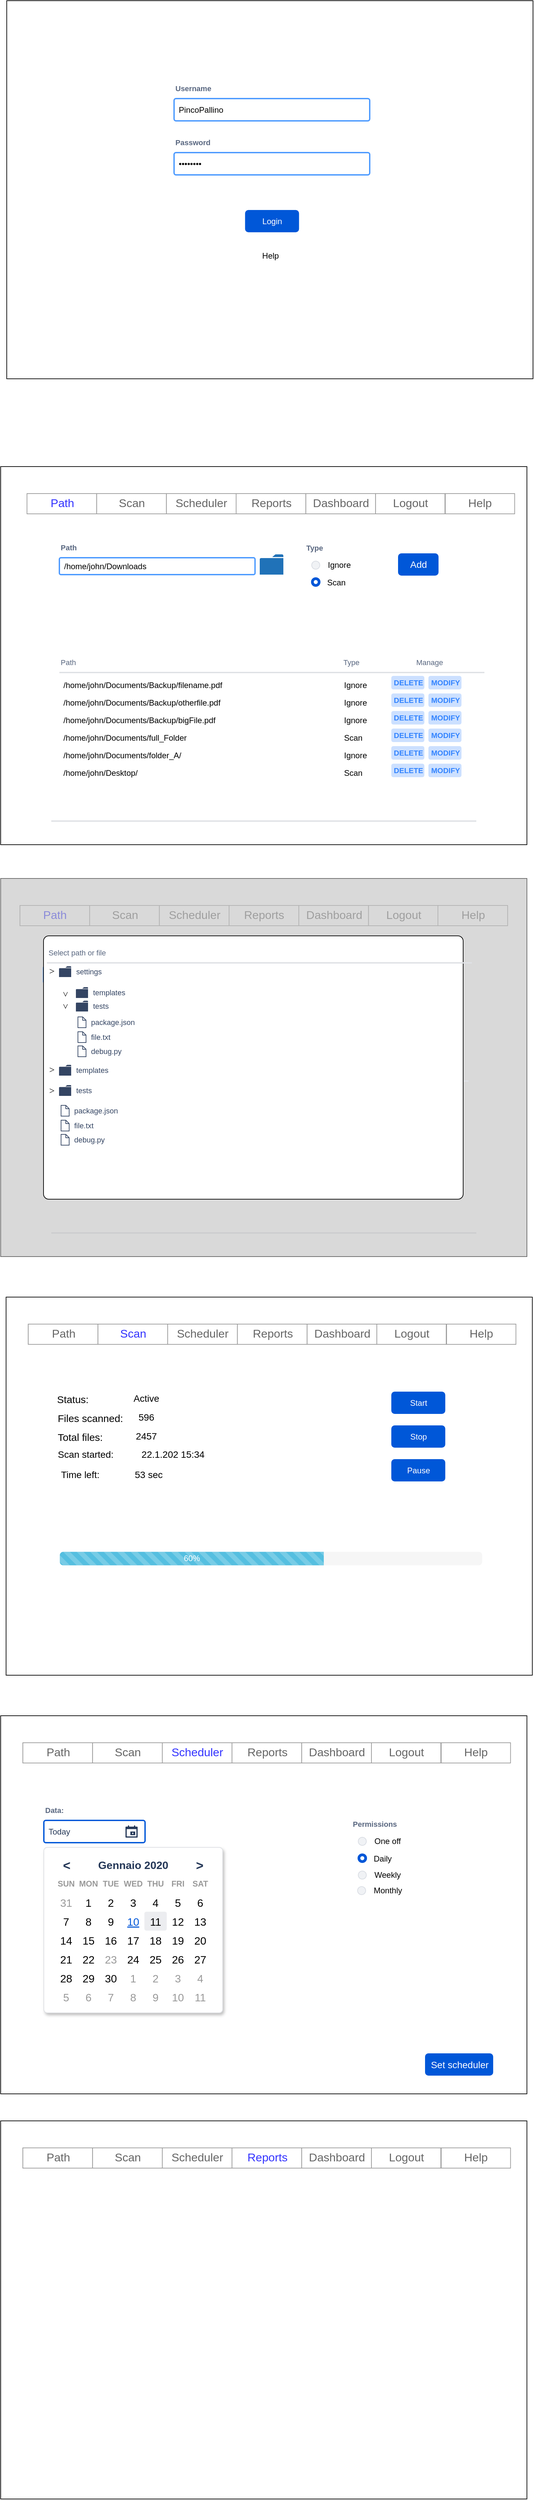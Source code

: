 <mxfile version="12.5.8"><diagram id="kPXC-ckqyOEhqiTwZqV-" name="Page-1"><mxGraphModel dx="842" dy="871" grid="1" gridSize="10" guides="1" tooltips="1" connect="1" arrows="1" fold="1" page="1" pageScale="1" pageWidth="827" pageHeight="1169" math="0" shadow="0"><root><mxCell id="0"/><mxCell id="1" parent="0"/><mxCell id="dx00h3yxB7RZ7nOYwmym-1" value="" style="rounded=0;whiteSpace=wrap;html=1;" vertex="1" parent="1"><mxGeometry x="20" y="20" width="780" height="560" as="geometry"/></mxCell><mxCell id="dx00h3yxB7RZ7nOYwmym-15" value="Username" style="fillColor=none;strokeColor=none;html=1;fontSize=11;fontStyle=0;align=left;fontColor=#596780;fontStyle=1;fontSize=11" vertex="1" parent="1"><mxGeometry x="268" y="140" width="240" height="20" as="geometry"/></mxCell><mxCell id="dx00h3yxB7RZ7nOYwmym-16" value="PincoPallino" style="rounded=1;arcSize=9;align=left;spacingLeft=5;strokeColor=#4C9AFF;html=1;strokeWidth=2;fontSize=12" vertex="1" parent="1"><mxGeometry x="268" y="165" width="290" height="33" as="geometry"/></mxCell><mxCell id="dx00h3yxB7RZ7nOYwmym-19" value="Password" style="fillColor=none;strokeColor=none;html=1;fontSize=11;fontStyle=0;align=left;fontColor=#596780;fontStyle=1;fontSize=11" vertex="1" parent="1"><mxGeometry x="268" y="220" width="240" height="20" as="geometry"/></mxCell><mxCell id="dx00h3yxB7RZ7nOYwmym-20" value="&amp;#8226;&amp;#8226;&amp;#8226;&amp;#8226;&amp;#8226;&amp;#8226;&amp;#8226;&amp;#8226;" style="rounded=1;arcSize=9;align=left;spacingLeft=5;strokeColor=#4C9AFF;html=1;strokeWidth=2;fontSize=12" vertex="1" parent="1"><mxGeometry x="268" y="245" width="290" height="33" as="geometry"/></mxCell><mxCell id="dx00h3yxB7RZ7nOYwmym-22" value="Login" style="rounded=1;fillColor=#0057D8;align=center;strokeColor=none;html=1;fontColor=#ffffff;fontSize=12" vertex="1" parent="1"><mxGeometry x="373.24" y="330" width="80" height="33" as="geometry"/></mxCell><mxCell id="dx00h3yxB7RZ7nOYwmym-24" value="" style="rounded=0;whiteSpace=wrap;html=1;" vertex="1" parent="1"><mxGeometry x="11" y="710" width="780" height="560" as="geometry"/></mxCell><mxCell id="dx00h3yxB7RZ7nOYwmym-32" value="Help" style="text;html=1;strokeColor=none;fillColor=none;align=center;verticalAlign=middle;whiteSpace=wrap;rounded=0;" vertex="1" parent="1"><mxGeometry x="391" y="388" width="40" height="20" as="geometry"/></mxCell><mxCell id="dx00h3yxB7RZ7nOYwmym-33" value="Path" style="html=1;fillColor=none;strokeColor=none;fontSize=11;align=left;fontColor=#596780;whiteSpace=wrap" vertex="1" parent="1"><mxGeometry x="98" y="990" width="150" height="20" as="geometry"/></mxCell><mxCell id="dx00h3yxB7RZ7nOYwmym-34" value="Type" style="html=1;fillColor=none;strokeColor=none;fontSize=11;align=left;fontColor=#596780;whiteSpace=wrap" vertex="1" parent="1"><mxGeometry x="517" y="990" width="40" height="20" as="geometry"/></mxCell><mxCell id="dx00h3yxB7RZ7nOYwmym-36" value="Manage" style="html=1;fillColor=none;strokeColor=none;fontSize=11;align=left;fontColor=#596780;whiteSpace=wrap" vertex="1" parent="1"><mxGeometry x="624.5" y="990" width="90" height="20" as="geometry"/></mxCell><mxCell id="dx00h3yxB7RZ7nOYwmym-39" value="" style="shape=line;strokeWidth=2;html=1;strokeColor=#DFE1E5;resizeWidth=1" vertex="1" parent="1"><mxGeometry x="98" y="1010" width="630" height="10" as="geometry"/></mxCell><mxCell id="dx00h3yxB7RZ7nOYwmym-55" value="DELETE" style="strokeColor=none;fillColor=#CCE0FF;fontSize=11;fontColor=#3384FF;rounded=1;html=1;align=center;fontStyle=1" vertex="1" parent="1"><mxGeometry x="590" y="1020" width="49" height="20" as="geometry"/></mxCell><mxCell id="dx00h3yxB7RZ7nOYwmym-81" value="" style="shape=line;strokeWidth=2;html=1;strokeColor=#DFE1E5;resizeWidth=1" vertex="1" parent="1"><mxGeometry x="86" y="1230" width="630" height="10" as="geometry"/></mxCell><mxCell id="dx00h3yxB7RZ7nOYwmym-86" value="MODIFY" style="strokeColor=none;fillColor=#CCE0FF;fontSize=11;fontColor=#3384FF;rounded=1;html=1;align=center;fontStyle=1" vertex="1" parent="1"><mxGeometry x="645" y="1020" width="49" height="20" as="geometry"/></mxCell><mxCell id="dx00h3yxB7RZ7nOYwmym-87" value="/home/john/Documents/Backup/filename.pdf" style="text;strokeColor=none;fillColor=none;align=left;verticalAlign=top;spacingLeft=4;spacingRight=4;overflow=hidden;rotatable=0;points=[[0,0.5],[1,0.5]];portConstraint=eastwest;" vertex="1" parent="1"><mxGeometry x="98" y="1020" width="340" height="26" as="geometry"/></mxCell><mxCell id="dx00h3yxB7RZ7nOYwmym-88" value="Ignore" style="text;strokeColor=none;fillColor=none;align=left;verticalAlign=top;spacingLeft=4;spacingRight=4;overflow=hidden;rotatable=0;points=[[0,0.5],[1,0.5]];portConstraint=eastwest;" vertex="1" parent="1"><mxGeometry x="514" y="1020" width="46" height="26" as="geometry"/></mxCell><mxCell id="dx00h3yxB7RZ7nOYwmym-89" value="DELETE" style="strokeColor=none;fillColor=#CCE0FF;fontSize=11;fontColor=#3384FF;rounded=1;html=1;align=center;fontStyle=1" vertex="1" parent="1"><mxGeometry x="590" y="1046" width="49" height="20" as="geometry"/></mxCell><mxCell id="dx00h3yxB7RZ7nOYwmym-90" value="MODIFY" style="strokeColor=none;fillColor=#CCE0FF;fontSize=11;fontColor=#3384FF;rounded=1;html=1;align=center;fontStyle=1" vertex="1" parent="1"><mxGeometry x="645" y="1046" width="49" height="20" as="geometry"/></mxCell><mxCell id="dx00h3yxB7RZ7nOYwmym-91" value="/home/john/Documents/Backup/otherfile.pdf" style="text;strokeColor=none;fillColor=none;align=left;verticalAlign=top;spacingLeft=4;spacingRight=4;overflow=hidden;rotatable=0;points=[[0,0.5],[1,0.5]];portConstraint=eastwest;" vertex="1" parent="1"><mxGeometry x="98" y="1046" width="340" height="26" as="geometry"/></mxCell><mxCell id="dx00h3yxB7RZ7nOYwmym-92" value="Ignore" style="text;strokeColor=none;fillColor=none;align=left;verticalAlign=top;spacingLeft=4;spacingRight=4;overflow=hidden;rotatable=0;points=[[0,0.5],[1,0.5]];portConstraint=eastwest;" vertex="1" parent="1"><mxGeometry x="514" y="1046" width="46" height="26" as="geometry"/></mxCell><mxCell id="dx00h3yxB7RZ7nOYwmym-93" value="DELETE" style="strokeColor=none;fillColor=#CCE0FF;fontSize=11;fontColor=#3384FF;rounded=1;html=1;align=center;fontStyle=1" vertex="1" parent="1"><mxGeometry x="590" y="1072" width="49" height="20" as="geometry"/></mxCell><mxCell id="dx00h3yxB7RZ7nOYwmym-94" value="MODIFY" style="strokeColor=none;fillColor=#CCE0FF;fontSize=11;fontColor=#3384FF;rounded=1;html=1;align=center;fontStyle=1" vertex="1" parent="1"><mxGeometry x="645" y="1072" width="49" height="20" as="geometry"/></mxCell><mxCell id="dx00h3yxB7RZ7nOYwmym-95" value="/home/john/Documents/Backup/bigFile.pdf" style="text;strokeColor=none;fillColor=none;align=left;verticalAlign=top;spacingLeft=4;spacingRight=4;overflow=hidden;rotatable=0;points=[[0,0.5],[1,0.5]];portConstraint=eastwest;" vertex="1" parent="1"><mxGeometry x="98" y="1072" width="340" height="26" as="geometry"/></mxCell><mxCell id="dx00h3yxB7RZ7nOYwmym-96" value="Ignore" style="text;strokeColor=none;fillColor=none;align=left;verticalAlign=top;spacingLeft=4;spacingRight=4;overflow=hidden;rotatable=0;points=[[0,0.5],[1,0.5]];portConstraint=eastwest;" vertex="1" parent="1"><mxGeometry x="514" y="1072" width="46" height="26" as="geometry"/></mxCell><mxCell id="dx00h3yxB7RZ7nOYwmym-97" value="DELETE" style="strokeColor=none;fillColor=#CCE0FF;fontSize=11;fontColor=#3384FF;rounded=1;html=1;align=center;fontStyle=1" vertex="1" parent="1"><mxGeometry x="590" y="1098" width="49" height="20" as="geometry"/></mxCell><mxCell id="dx00h3yxB7RZ7nOYwmym-98" value="MODIFY" style="strokeColor=none;fillColor=#CCE0FF;fontSize=11;fontColor=#3384FF;rounded=1;html=1;align=center;fontStyle=1" vertex="1" parent="1"><mxGeometry x="645" y="1098" width="49" height="20" as="geometry"/></mxCell><mxCell id="dx00h3yxB7RZ7nOYwmym-99" value="/home/john/Documents/full_Folder" style="text;strokeColor=none;fillColor=none;align=left;verticalAlign=top;spacingLeft=4;spacingRight=4;overflow=hidden;rotatable=0;points=[[0,0.5],[1,0.5]];portConstraint=eastwest;" vertex="1" parent="1"><mxGeometry x="98" y="1098" width="340" height="26" as="geometry"/></mxCell><mxCell id="dx00h3yxB7RZ7nOYwmym-100" value="Scan" style="text;strokeColor=none;fillColor=none;align=left;verticalAlign=top;spacingLeft=4;spacingRight=4;overflow=hidden;rotatable=0;points=[[0,0.5],[1,0.5]];portConstraint=eastwest;" vertex="1" parent="1"><mxGeometry x="514" y="1098" width="46" height="26" as="geometry"/></mxCell><mxCell id="dx00h3yxB7RZ7nOYwmym-101" value="DELETE" style="strokeColor=none;fillColor=#CCE0FF;fontSize=11;fontColor=#3384FF;rounded=1;html=1;align=center;fontStyle=1" vertex="1" parent="1"><mxGeometry x="590" y="1124" width="49" height="20" as="geometry"/></mxCell><mxCell id="dx00h3yxB7RZ7nOYwmym-102" value="MODIFY" style="strokeColor=none;fillColor=#CCE0FF;fontSize=11;fontColor=#3384FF;rounded=1;html=1;align=center;fontStyle=1" vertex="1" parent="1"><mxGeometry x="645" y="1124" width="49" height="20" as="geometry"/></mxCell><mxCell id="dx00h3yxB7RZ7nOYwmym-103" value="/home/john/Documents/folder_A/" style="text;strokeColor=none;fillColor=none;align=left;verticalAlign=top;spacingLeft=4;spacingRight=4;overflow=hidden;rotatable=0;points=[[0,0.5],[1,0.5]];portConstraint=eastwest;" vertex="1" parent="1"><mxGeometry x="98" y="1124" width="340" height="26" as="geometry"/></mxCell><mxCell id="dx00h3yxB7RZ7nOYwmym-104" value="Ignore" style="text;strokeColor=none;fillColor=none;align=left;verticalAlign=top;spacingLeft=4;spacingRight=4;overflow=hidden;rotatable=0;points=[[0,0.5],[1,0.5]];portConstraint=eastwest;" vertex="1" parent="1"><mxGeometry x="514" y="1124" width="46" height="26" as="geometry"/></mxCell><mxCell id="dx00h3yxB7RZ7nOYwmym-109" value="DELETE" style="strokeColor=none;fillColor=#CCE0FF;fontSize=11;fontColor=#3384FF;rounded=1;html=1;align=center;fontStyle=1" vertex="1" parent="1"><mxGeometry x="590" y="1150" width="49" height="20" as="geometry"/></mxCell><mxCell id="dx00h3yxB7RZ7nOYwmym-110" value="MODIFY" style="strokeColor=none;fillColor=#CCE0FF;fontSize=11;fontColor=#3384FF;rounded=1;html=1;align=center;fontStyle=1" vertex="1" parent="1"><mxGeometry x="645" y="1150" width="49" height="20" as="geometry"/></mxCell><mxCell id="dx00h3yxB7RZ7nOYwmym-111" value="/home/john/Desktop/" style="text;strokeColor=none;fillColor=none;align=left;verticalAlign=top;spacingLeft=4;spacingRight=4;overflow=hidden;rotatable=0;points=[[0,0.5],[1,0.5]];portConstraint=eastwest;" vertex="1" parent="1"><mxGeometry x="98" y="1150" width="340" height="26" as="geometry"/></mxCell><mxCell id="dx00h3yxB7RZ7nOYwmym-112" value="Scan" style="text;strokeColor=none;fillColor=none;align=left;verticalAlign=top;spacingLeft=4;spacingRight=4;overflow=hidden;rotatable=0;points=[[0,0.5],[1,0.5]];portConstraint=eastwest;" vertex="1" parent="1"><mxGeometry x="514" y="1150" width="46" height="26" as="geometry"/></mxCell><mxCell id="dx00h3yxB7RZ7nOYwmym-114" value="Path" style="fillColor=none;strokeColor=none;html=1;fontSize=11;fontStyle=0;align=left;fontColor=#596780;fontStyle=1;fontSize=11" vertex="1" parent="1"><mxGeometry x="98" y="820" width="240" height="20" as="geometry"/></mxCell><mxCell id="dx00h3yxB7RZ7nOYwmym-115" value="/home/john/Downloads" style="rounded=1;arcSize=9;align=left;spacingLeft=5;strokeColor=#4C9AFF;html=1;strokeWidth=2;fontSize=12" vertex="1" parent="1"><mxGeometry x="98" y="845" width="290" height="25" as="geometry"/></mxCell><mxCell id="dx00h3yxB7RZ7nOYwmym-117" value="" style="pointerEvents=1;shadow=0;dashed=0;html=1;strokeColor=none;labelPosition=center;verticalLabelPosition=bottom;verticalAlign=top;outlineConnect=0;align=center;shape=mxgraph.office.concepts.folder;fillColor=#2072B8;" vertex="1" parent="1"><mxGeometry x="395" y="840" width="35" height="30" as="geometry"/></mxCell><mxCell id="dx00h3yxB7RZ7nOYwmym-118" value="Type" style="fillColor=none;strokeColor=none;fontSize=11;fontStyle=1;align=left;fontColor=#596780" vertex="1" parent="1"><mxGeometry x="462" y="820" width="150" height="20" as="geometry"/></mxCell><mxCell id="dx00h3yxB7RZ7nOYwmym-119" value="Ignore" style="shape=ellipse;rounded=1;fillColor=#F0F2F5;strokeColor=#D8DCE3;fontColor=#000000;align=left;verticalAlign=middle;fontStyle=0;fontSize=12;labelPosition=right;verticalLabelPosition=middle;spacingLeft=10;html=1;shadow=0;dashed=0" vertex="1" parent="1"><mxGeometry x="472" y="850" width="12" height="12" as="geometry"/></mxCell><mxCell id="dx00h3yxB7RZ7nOYwmym-120" value="Scan" style="shape=ellipse;fillColor=#ffffff;strokeColor=#0057D8;strokeWidth=4;fontColor=#000000;align=left;verticalAlign=middle;fontStyle=0;fontSize=12;labelPosition=right;verticalLabelPosition=middle;spacingLeft=10" vertex="1" parent="1"><mxGeometry x="473" y="876" width="10" height="10" as="geometry"/></mxCell><mxCell id="dx00h3yxB7RZ7nOYwmym-122" value="Add" style="rounded=1;fillColor=#0057D8;strokeColor=none;fontColor=#ffffff;align=center;verticalAlign=middle;fontStyle=0;fontSize=14;html=1;shadow=0;dashed=0" vertex="1" parent="1"><mxGeometry x="600" y="838.5" width="60" height="33" as="geometry"/></mxCell><mxCell id="dx00h3yxB7RZ7nOYwmym-174" value="" style="rounded=0;whiteSpace=wrap;html=1;" vertex="1" parent="1"><mxGeometry x="11" y="1320" width="780" height="560" as="geometry"/></mxCell><mxCell id="dx00h3yxB7RZ7nOYwmym-187" value="" style="shape=line;strokeWidth=2;html=1;strokeColor=#DFE1E5;resizeWidth=1" vertex="1" parent="1"><mxGeometry x="86" y="1840" width="630" height="10" as="geometry"/></mxCell><mxCell id="dx00h3yxB7RZ7nOYwmym-344" value="" style="rounded=0;whiteSpace=wrap;html=1;" vertex="1" parent="1"><mxGeometry x="19" y="1940" width="780" height="560" as="geometry"/></mxCell><mxCell id="dx00h3yxB7RZ7nOYwmym-389" value="" style="group" vertex="1" connectable="0" parent="1"><mxGeometry x="50" y="750" width="722.83" height="30" as="geometry"/></mxCell><mxCell id="dx00h3yxB7RZ7nOYwmym-25" value="" style="strokeWidth=1;shadow=0;dashed=0;align=center;html=1;shape=mxgraph.mockup.forms.rrect;rSize=0;strokeColor=#999999;" vertex="1" parent="dx00h3yxB7RZ7nOYwmym-389"><mxGeometry width="620" height="30" as="geometry"/></mxCell><mxCell id="dx00h3yxB7RZ7nOYwmym-26" value="Path" style="strokeColor=inherit;fillColor=inherit;gradientColor=inherit;strokeWidth=1;shadow=0;dashed=0;align=center;html=1;shape=mxgraph.mockup.forms.rrect;rSize=0;fontSize=17;fontColor=#3333FF;" vertex="1" parent="dx00h3yxB7RZ7nOYwmym-25"><mxGeometry width="103.333" height="30" as="geometry"/></mxCell><mxCell id="dx00h3yxB7RZ7nOYwmym-27" value="Scan" style="strokeColor=inherit;fillColor=inherit;gradientColor=inherit;strokeWidth=1;shadow=0;dashed=0;align=center;html=1;shape=mxgraph.mockup.forms.rrect;rSize=0;fontSize=17;fontColor=#666666;" vertex="1" parent="dx00h3yxB7RZ7nOYwmym-25"><mxGeometry x="103.333" width="103.333" height="30" as="geometry"/></mxCell><mxCell id="dx00h3yxB7RZ7nOYwmym-28" value="Scheduler" style="strokeColor=inherit;fillColor=inherit;gradientColor=inherit;strokeWidth=1;shadow=0;dashed=0;align=center;html=1;shape=mxgraph.mockup.forms.rrect;rSize=0;fontSize=17;fontColor=#666666;" vertex="1" parent="dx00h3yxB7RZ7nOYwmym-25"><mxGeometry x="206.667" width="103.333" height="30" as="geometry"/></mxCell><mxCell id="dx00h3yxB7RZ7nOYwmym-29" value="Reports" style="strokeColor=inherit;fillColor=inherit;gradientColor=inherit;strokeWidth=1;shadow=0;dashed=0;align=center;html=1;shape=mxgraph.mockup.forms.rrect;rSize=0;fontSize=17;fontColor=#666666;" vertex="1" parent="dx00h3yxB7RZ7nOYwmym-25"><mxGeometry x="310" width="103.333" height="30" as="geometry"/></mxCell><mxCell id="dx00h3yxB7RZ7nOYwmym-30" value="Dashboard" style="strokeColor=inherit;fillColor=inherit;gradientColor=inherit;strokeWidth=1;shadow=0;dashed=0;align=center;html=1;shape=mxgraph.mockup.forms.rrect;rSize=0;fontSize=17;fontColor=#666666;" vertex="1" parent="dx00h3yxB7RZ7nOYwmym-25"><mxGeometry x="413.333" width="103.333" height="30" as="geometry"/></mxCell><mxCell id="dx00h3yxB7RZ7nOYwmym-31" value="Logout" style="strokeColor=inherit;fillColor=inherit;gradientColor=inherit;strokeWidth=1;shadow=0;dashed=0;align=center;html=1;shape=mxgraph.mockup.forms.rrect;rSize=0;fontSize=17;fontColor=#666666;" vertex="1" parent="dx00h3yxB7RZ7nOYwmym-25"><mxGeometry x="516.667" width="103.333" height="30" as="geometry"/></mxCell><mxCell id="dx00h3yxB7RZ7nOYwmym-388" value="Help" style="strokeColor=#999999;fillColor=inherit;gradientColor=inherit;strokeWidth=1;shadow=0;align=center;html=1;shape=mxgraph.mockup.forms.rrect;rSize=0;fontSize=17;fontColor=#666666;" vertex="1" parent="dx00h3yxB7RZ7nOYwmym-389"><mxGeometry x="619.497" width="103.333" height="30" as="geometry"/></mxCell><mxCell id="dx00h3yxB7RZ7nOYwmym-397" value="" style="group" vertex="1" connectable="0" parent="1"><mxGeometry x="39.59" y="1360" width="722.83" height="30" as="geometry"/></mxCell><mxCell id="dx00h3yxB7RZ7nOYwmym-398" value="" style="strokeWidth=1;shadow=0;dashed=0;align=center;html=1;shape=mxgraph.mockup.forms.rrect;rSize=0;strokeColor=#999999;" vertex="1" parent="dx00h3yxB7RZ7nOYwmym-397"><mxGeometry width="620" height="30" as="geometry"/></mxCell><mxCell id="dx00h3yxB7RZ7nOYwmym-399" value="Path" style="strokeColor=inherit;fillColor=inherit;gradientColor=inherit;strokeWidth=1;shadow=0;dashed=0;align=center;html=1;shape=mxgraph.mockup.forms.rrect;rSize=0;fontSize=17;fontColor=#3333FF;" vertex="1" parent="dx00h3yxB7RZ7nOYwmym-398"><mxGeometry width="103.333" height="30" as="geometry"/></mxCell><mxCell id="dx00h3yxB7RZ7nOYwmym-400" value="Scan" style="strokeColor=inherit;fillColor=inherit;gradientColor=inherit;strokeWidth=1;shadow=0;dashed=0;align=center;html=1;shape=mxgraph.mockup.forms.rrect;rSize=0;fontSize=17;fontColor=#666666;" vertex="1" parent="dx00h3yxB7RZ7nOYwmym-398"><mxGeometry x="103.333" width="103.333" height="30" as="geometry"/></mxCell><mxCell id="dx00h3yxB7RZ7nOYwmym-401" value="Scheduler" style="strokeColor=inherit;fillColor=inherit;gradientColor=inherit;strokeWidth=1;shadow=0;dashed=0;align=center;html=1;shape=mxgraph.mockup.forms.rrect;rSize=0;fontSize=17;fontColor=#666666;" vertex="1" parent="dx00h3yxB7RZ7nOYwmym-398"><mxGeometry x="206.667" width="103.333" height="30" as="geometry"/></mxCell><mxCell id="dx00h3yxB7RZ7nOYwmym-402" value="Reports" style="strokeColor=inherit;fillColor=inherit;gradientColor=inherit;strokeWidth=1;shadow=0;dashed=0;align=center;html=1;shape=mxgraph.mockup.forms.rrect;rSize=0;fontSize=17;fontColor=#666666;" vertex="1" parent="dx00h3yxB7RZ7nOYwmym-398"><mxGeometry x="310" width="103.333" height="30" as="geometry"/></mxCell><mxCell id="dx00h3yxB7RZ7nOYwmym-403" value="Dashboard" style="strokeColor=inherit;fillColor=inherit;gradientColor=inherit;strokeWidth=1;shadow=0;dashed=0;align=center;html=1;shape=mxgraph.mockup.forms.rrect;rSize=0;fontSize=17;fontColor=#666666;" vertex="1" parent="dx00h3yxB7RZ7nOYwmym-398"><mxGeometry x="413.333" width="103.333" height="30" as="geometry"/></mxCell><mxCell id="dx00h3yxB7RZ7nOYwmym-404" value="Logout" style="strokeColor=inherit;fillColor=inherit;gradientColor=inherit;strokeWidth=1;shadow=0;dashed=0;align=center;html=1;shape=mxgraph.mockup.forms.rrect;rSize=0;fontSize=17;fontColor=#666666;" vertex="1" parent="dx00h3yxB7RZ7nOYwmym-398"><mxGeometry x="516.667" width="103.333" height="30" as="geometry"/></mxCell><mxCell id="dx00h3yxB7RZ7nOYwmym-405" value="Help" style="strokeColor=#999999;fillColor=#ffffff;gradientColor=inherit;strokeWidth=1;shadow=0;align=center;html=1;shape=mxgraph.mockup.forms.rrect;rSize=0;fontSize=17;fontColor=#666666;" vertex="1" parent="dx00h3yxB7RZ7nOYwmym-397"><mxGeometry x="619.497" width="103.333" height="30" as="geometry"/></mxCell><mxCell id="dx00h3yxB7RZ7nOYwmym-413" value="" style="rounded=0;whiteSpace=wrap;html=1;fontColor=#333333;fillColor=#C2C2C2;strokeColor=#666666;glass=0;fillOpacity=62;" vertex="1" parent="1"><mxGeometry x="11" y="1320" width="780" height="560" as="geometry"/></mxCell><mxCell id="dx00h3yxB7RZ7nOYwmym-415" value="" style="group" vertex="1" connectable="0" parent="1"><mxGeometry x="66.5" y="1405" width="643" height="390" as="geometry"/></mxCell><mxCell id="dx00h3yxB7RZ7nOYwmym-416" value="Path" style="html=1;fillColor=none;strokeColor=none;fontSize=11;align=left;fontColor=#596780;whiteSpace=wrap" vertex="1" parent="dx00h3yxB7RZ7nOYwmym-415"><mxGeometry x="8" y="190" width="150" height="20" as="geometry"/></mxCell><mxCell id="dx00h3yxB7RZ7nOYwmym-417" value="Type" style="html=1;fillColor=none;strokeColor=none;fontSize=11;align=left;fontColor=#596780;whiteSpace=wrap" vertex="1" parent="dx00h3yxB7RZ7nOYwmym-415"><mxGeometry x="427" y="190" width="40" height="20" as="geometry"/></mxCell><mxCell id="dx00h3yxB7RZ7nOYwmym-418" value="Manage" style="html=1;fillColor=none;strokeColor=none;fontSize=11;align=left;fontColor=#596780;whiteSpace=wrap" vertex="1" parent="dx00h3yxB7RZ7nOYwmym-415"><mxGeometry x="534.5" y="190" width="90" height="20" as="geometry"/></mxCell><mxCell id="dx00h3yxB7RZ7nOYwmym-419" value="" style="shape=line;strokeWidth=2;html=1;strokeColor=#DFE1E5;resizeWidth=1" vertex="1" parent="dx00h3yxB7RZ7nOYwmym-415"><mxGeometry x="8" y="210" width="630" height="10" as="geometry"/></mxCell><mxCell id="dx00h3yxB7RZ7nOYwmym-420" value="DELETE" style="strokeColor=none;fillColor=#CCE0FF;fontSize=11;fontColor=#3384FF;rounded=1;html=1;align=center;fontStyle=1" vertex="1" parent="dx00h3yxB7RZ7nOYwmym-415"><mxGeometry x="500" y="220" width="49" height="20" as="geometry"/></mxCell><mxCell id="dx00h3yxB7RZ7nOYwmym-421" value="MODIFY" style="strokeColor=none;fillColor=#CCE0FF;fontSize=11;fontColor=#3384FF;rounded=1;html=1;align=center;fontStyle=1" vertex="1" parent="dx00h3yxB7RZ7nOYwmym-415"><mxGeometry x="555" y="220" width="49" height="20" as="geometry"/></mxCell><mxCell id="dx00h3yxB7RZ7nOYwmym-422" value="/home/john/Documents/Backup/filename.pdf" style="text;strokeColor=none;fillColor=none;align=left;verticalAlign=top;spacingLeft=4;spacingRight=4;overflow=hidden;rotatable=0;points=[[0,0.5],[1,0.5]];portConstraint=eastwest;" vertex="1" parent="dx00h3yxB7RZ7nOYwmym-415"><mxGeometry x="8" y="220" width="340" height="26" as="geometry"/></mxCell><mxCell id="dx00h3yxB7RZ7nOYwmym-423" value="Ignore" style="text;strokeColor=none;fillColor=none;align=left;verticalAlign=top;spacingLeft=4;spacingRight=4;overflow=hidden;rotatable=0;points=[[0,0.5],[1,0.5]];portConstraint=eastwest;" vertex="1" parent="dx00h3yxB7RZ7nOYwmym-415"><mxGeometry x="424" y="220" width="46" height="26" as="geometry"/></mxCell><mxCell id="dx00h3yxB7RZ7nOYwmym-424" value="DELETE" style="strokeColor=none;fillColor=#CCE0FF;fontSize=11;fontColor=#3384FF;rounded=1;html=1;align=center;fontStyle=1" vertex="1" parent="dx00h3yxB7RZ7nOYwmym-415"><mxGeometry x="500" y="246" width="49" height="20" as="geometry"/></mxCell><mxCell id="dx00h3yxB7RZ7nOYwmym-425" value="MODIFY" style="strokeColor=none;fillColor=#CCE0FF;fontSize=11;fontColor=#3384FF;rounded=1;html=1;align=center;fontStyle=1" vertex="1" parent="dx00h3yxB7RZ7nOYwmym-415"><mxGeometry x="555" y="246" width="49" height="20" as="geometry"/></mxCell><mxCell id="dx00h3yxB7RZ7nOYwmym-426" value="/home/john/Documents/Backup/otherfile.pdf" style="text;strokeColor=none;fillColor=none;align=left;verticalAlign=top;spacingLeft=4;spacingRight=4;overflow=hidden;rotatable=0;points=[[0,0.5],[1,0.5]];portConstraint=eastwest;" vertex="1" parent="dx00h3yxB7RZ7nOYwmym-415"><mxGeometry x="8" y="246" width="340" height="26" as="geometry"/></mxCell><mxCell id="dx00h3yxB7RZ7nOYwmym-427" value="Ignore" style="text;strokeColor=none;fillColor=none;align=left;verticalAlign=top;spacingLeft=4;spacingRight=4;overflow=hidden;rotatable=0;points=[[0,0.5],[1,0.5]];portConstraint=eastwest;" vertex="1" parent="dx00h3yxB7RZ7nOYwmym-415"><mxGeometry x="424" y="246" width="46" height="26" as="geometry"/></mxCell><mxCell id="dx00h3yxB7RZ7nOYwmym-428" value="DELETE" style="strokeColor=none;fillColor=#CCE0FF;fontSize=11;fontColor=#3384FF;rounded=1;html=1;align=center;fontStyle=1" vertex="1" parent="dx00h3yxB7RZ7nOYwmym-415"><mxGeometry x="500" y="272" width="49" height="20" as="geometry"/></mxCell><mxCell id="dx00h3yxB7RZ7nOYwmym-429" value="MODIFY" style="strokeColor=none;fillColor=#CCE0FF;fontSize=11;fontColor=#3384FF;rounded=1;html=1;align=center;fontStyle=1" vertex="1" parent="dx00h3yxB7RZ7nOYwmym-415"><mxGeometry x="555" y="272" width="49" height="20" as="geometry"/></mxCell><mxCell id="dx00h3yxB7RZ7nOYwmym-430" value="/home/john/Documents/Backup/bigFile.pdf" style="text;strokeColor=none;fillColor=none;align=left;verticalAlign=top;spacingLeft=4;spacingRight=4;overflow=hidden;rotatable=0;points=[[0,0.5],[1,0.5]];portConstraint=eastwest;" vertex="1" parent="dx00h3yxB7RZ7nOYwmym-415"><mxGeometry x="8" y="272" width="340" height="26" as="geometry"/></mxCell><mxCell id="dx00h3yxB7RZ7nOYwmym-431" value="Ignore" style="text;strokeColor=none;fillColor=none;align=left;verticalAlign=top;spacingLeft=4;spacingRight=4;overflow=hidden;rotatable=0;points=[[0,0.5],[1,0.5]];portConstraint=eastwest;" vertex="1" parent="dx00h3yxB7RZ7nOYwmym-415"><mxGeometry x="424" y="272" width="46" height="26" as="geometry"/></mxCell><mxCell id="dx00h3yxB7RZ7nOYwmym-432" value="DELETE" style="strokeColor=none;fillColor=#CCE0FF;fontSize=11;fontColor=#3384FF;rounded=1;html=1;align=center;fontStyle=1" vertex="1" parent="dx00h3yxB7RZ7nOYwmym-415"><mxGeometry x="500" y="298" width="49" height="20" as="geometry"/></mxCell><mxCell id="dx00h3yxB7RZ7nOYwmym-433" value="MODIFY" style="strokeColor=none;fillColor=#CCE0FF;fontSize=11;fontColor=#3384FF;rounded=1;html=1;align=center;fontStyle=1" vertex="1" parent="dx00h3yxB7RZ7nOYwmym-415"><mxGeometry x="555" y="298" width="49" height="20" as="geometry"/></mxCell><mxCell id="dx00h3yxB7RZ7nOYwmym-434" value="/home/john/Documents/full_Folder" style="text;strokeColor=none;fillColor=none;align=left;verticalAlign=top;spacingLeft=4;spacingRight=4;overflow=hidden;rotatable=0;points=[[0,0.5],[1,0.5]];portConstraint=eastwest;" vertex="1" parent="dx00h3yxB7RZ7nOYwmym-415"><mxGeometry x="8" y="298" width="340" height="26" as="geometry"/></mxCell><mxCell id="dx00h3yxB7RZ7nOYwmym-435" value="Scan" style="text;strokeColor=none;fillColor=none;align=left;verticalAlign=top;spacingLeft=4;spacingRight=4;overflow=hidden;rotatable=0;points=[[0,0.5],[1,0.5]];portConstraint=eastwest;" vertex="1" parent="dx00h3yxB7RZ7nOYwmym-415"><mxGeometry x="424" y="298" width="46" height="26" as="geometry"/></mxCell><mxCell id="dx00h3yxB7RZ7nOYwmym-436" value="DELETE" style="strokeColor=none;fillColor=#CCE0FF;fontSize=11;fontColor=#3384FF;rounded=1;html=1;align=center;fontStyle=1" vertex="1" parent="dx00h3yxB7RZ7nOYwmym-415"><mxGeometry x="500" y="324" width="49" height="20" as="geometry"/></mxCell><mxCell id="dx00h3yxB7RZ7nOYwmym-437" value="MODIFY" style="strokeColor=none;fillColor=#CCE0FF;fontSize=11;fontColor=#3384FF;rounded=1;html=1;align=center;fontStyle=1" vertex="1" parent="dx00h3yxB7RZ7nOYwmym-415"><mxGeometry x="555" y="324" width="49" height="20" as="geometry"/></mxCell><mxCell id="dx00h3yxB7RZ7nOYwmym-438" value="/home/john/Documents/folder_A/" style="text;strokeColor=none;fillColor=none;align=left;verticalAlign=top;spacingLeft=4;spacingRight=4;overflow=hidden;rotatable=0;points=[[0,0.5],[1,0.5]];portConstraint=eastwest;" vertex="1" parent="dx00h3yxB7RZ7nOYwmym-415"><mxGeometry x="8" y="324" width="340" height="26" as="geometry"/></mxCell><mxCell id="dx00h3yxB7RZ7nOYwmym-439" value="Ignore" style="text;strokeColor=none;fillColor=none;align=left;verticalAlign=top;spacingLeft=4;spacingRight=4;overflow=hidden;rotatable=0;points=[[0,0.5],[1,0.5]];portConstraint=eastwest;" vertex="1" parent="dx00h3yxB7RZ7nOYwmym-415"><mxGeometry x="424" y="324" width="46" height="26" as="geometry"/></mxCell><mxCell id="dx00h3yxB7RZ7nOYwmym-440" value="DELETE" style="strokeColor=none;fillColor=#CCE0FF;fontSize=11;fontColor=#3384FF;rounded=1;html=1;align=center;fontStyle=1" vertex="1" parent="dx00h3yxB7RZ7nOYwmym-415"><mxGeometry x="500" y="350" width="49" height="20" as="geometry"/></mxCell><mxCell id="dx00h3yxB7RZ7nOYwmym-441" value="MODIFY" style="strokeColor=none;fillColor=#CCE0FF;fontSize=11;fontColor=#3384FF;rounded=1;html=1;align=center;fontStyle=1" vertex="1" parent="dx00h3yxB7RZ7nOYwmym-415"><mxGeometry x="555" y="350" width="49" height="20" as="geometry"/></mxCell><mxCell id="dx00h3yxB7RZ7nOYwmym-442" value="/home/john/Desktop/" style="text;strokeColor=none;fillColor=none;align=left;verticalAlign=top;spacingLeft=4;spacingRight=4;overflow=hidden;rotatable=0;points=[[0,0.5],[1,0.5]];portConstraint=eastwest;" vertex="1" parent="dx00h3yxB7RZ7nOYwmym-415"><mxGeometry x="8" y="350" width="340" height="26" as="geometry"/></mxCell><mxCell id="dx00h3yxB7RZ7nOYwmym-443" value="Scan" style="text;strokeColor=none;fillColor=none;align=left;verticalAlign=top;spacingLeft=4;spacingRight=4;overflow=hidden;rotatable=0;points=[[0,0.5],[1,0.5]];portConstraint=eastwest;" vertex="1" parent="dx00h3yxB7RZ7nOYwmym-415"><mxGeometry x="424" y="350" width="46" height="26" as="geometry"/></mxCell><mxCell id="dx00h3yxB7RZ7nOYwmym-444" value="Path" style="fillColor=none;strokeColor=none;html=1;fontSize=11;fontStyle=0;align=left;fontColor=#596780;fontStyle=1;fontSize=11" vertex="1" parent="dx00h3yxB7RZ7nOYwmym-415"><mxGeometry x="8" y="20" width="240" height="20" as="geometry"/></mxCell><mxCell id="dx00h3yxB7RZ7nOYwmym-445" value="/home/john/Downloads" style="rounded=1;arcSize=9;align=left;spacingLeft=5;strokeColor=#4C9AFF;html=1;strokeWidth=2;fontSize=12" vertex="1" parent="dx00h3yxB7RZ7nOYwmym-415"><mxGeometry x="8" y="45" width="290" height="25" as="geometry"/></mxCell><mxCell id="dx00h3yxB7RZ7nOYwmym-446" value="" style="pointerEvents=1;shadow=0;dashed=0;html=1;strokeColor=none;labelPosition=center;verticalLabelPosition=bottom;verticalAlign=top;outlineConnect=0;align=center;shape=mxgraph.office.concepts.folder;fillColor=#2072B8;" vertex="1" parent="dx00h3yxB7RZ7nOYwmym-415"><mxGeometry x="305" y="40" width="35" height="30" as="geometry"/></mxCell><mxCell id="dx00h3yxB7RZ7nOYwmym-447" value="Type" style="fillColor=none;strokeColor=none;fontSize=11;fontStyle=1;align=left;fontColor=#596780" vertex="1" parent="dx00h3yxB7RZ7nOYwmym-415"><mxGeometry x="372" y="20" width="150" height="20" as="geometry"/></mxCell><mxCell id="dx00h3yxB7RZ7nOYwmym-448" value="Ignore" style="shape=ellipse;rounded=1;fillColor=#F0F2F5;strokeColor=#D8DCE3;fontColor=#000000;align=left;verticalAlign=middle;fontStyle=0;fontSize=12;labelPosition=right;verticalLabelPosition=middle;spacingLeft=10;html=1;shadow=0;dashed=0" vertex="1" parent="dx00h3yxB7RZ7nOYwmym-415"><mxGeometry x="382" y="50" width="12" height="12" as="geometry"/></mxCell><mxCell id="dx00h3yxB7RZ7nOYwmym-449" value="Scan" style="shape=ellipse;fillColor=#ffffff;strokeColor=#0057D8;strokeWidth=4;fontColor=#000000;align=left;verticalAlign=middle;fontStyle=0;fontSize=12;labelPosition=right;verticalLabelPosition=middle;spacingLeft=10" vertex="1" parent="dx00h3yxB7RZ7nOYwmym-415"><mxGeometry x="383" y="76" width="10" height="10" as="geometry"/></mxCell><mxCell id="dx00h3yxB7RZ7nOYwmym-450" value="Add" style="rounded=1;fillColor=#0057D8;strokeColor=none;fontColor=#ffffff;align=center;verticalAlign=middle;fontStyle=0;fontSize=14;html=1;shadow=0;dashed=0" vertex="1" parent="dx00h3yxB7RZ7nOYwmym-415"><mxGeometry x="510" y="38.5" width="60" height="33" as="geometry"/></mxCell><mxCell id="dx00h3yxB7RZ7nOYwmym-451" value="" style="rounded=1;whiteSpace=wrap;html=1;glass=0;arcSize=2;" vertex="1" parent="dx00h3yxB7RZ7nOYwmym-415"><mxGeometry x="8" width="622" height="390" as="geometry"/></mxCell><mxCell id="dx00h3yxB7RZ7nOYwmym-452" value="Select path or file" style="html=1;fillColor=none;strokeColor=none;fontSize=11;align=left;fontColor=#596780;whiteSpace=wrap;rounded=1;glass=0;" vertex="1" parent="dx00h3yxB7RZ7nOYwmym-415"><mxGeometry x="13" y="15" width="150" height="20" as="geometry"/></mxCell><mxCell id="dx00h3yxB7RZ7nOYwmym-453" value="" style="shape=line;strokeWidth=2;html=1;strokeColor=#DFE1E5;resizeWidth=1;rounded=1;glass=0;fillColor=#C2C2C2;fontColor=#000000;" vertex="1" parent="dx00h3yxB7RZ7nOYwmym-415"><mxGeometry x="13" y="35" width="630" height="10" as="geometry"/></mxCell><mxCell id="dx00h3yxB7RZ7nOYwmym-454" value="settings" style="shape=mxgraph.office.concepts.folder;fillColor=#344563;strokeColor=none;fontColor=#344563;fontSize=11;fontStyle=0;labelPosition=right;align=left;html=1;spacingLeft=5;rounded=1;glass=0;" vertex="1" parent="dx00h3yxB7RZ7nOYwmym-415"><mxGeometry x="31" y="45" width="18" height="16" as="geometry"/></mxCell><mxCell id="dx00h3yxB7RZ7nOYwmym-455" value="templates" style="shape=mxgraph.office.concepts.folder;fillColor=#344563;strokeColor=none;fontColor=#344563;fontSize=11;fontStyle=0;labelPosition=right;align=left;html=1;spacingLeft=5;rounded=1;glass=0;" vertex="1" parent="dx00h3yxB7RZ7nOYwmym-415"><mxGeometry x="56" y="76" width="18" height="16" as="geometry"/></mxCell><mxCell id="dx00h3yxB7RZ7nOYwmym-456" value="tests" style="shape=mxgraph.office.concepts.folder;fillColor=#344563;strokeColor=none;fontColor=#344563;fontSize=11;fontStyle=0;labelPosition=right;align=left;html=1;spacingLeft=5;rounded=1;glass=0;" vertex="1" parent="dx00h3yxB7RZ7nOYwmym-415"><mxGeometry x="31" y="221" width="18" height="16" as="geometry"/></mxCell><mxCell id="dx00h3yxB7RZ7nOYwmym-457" value="templates" style="shape=mxgraph.office.concepts.folder;fillColor=#344563;strokeColor=none;fontColor=#344563;fontSize=11;fontStyle=0;labelPosition=right;align=left;html=1;spacingLeft=5;rounded=1;glass=0;" vertex="1" parent="dx00h3yxB7RZ7nOYwmym-415"><mxGeometry x="31" y="191" width="18" height="16" as="geometry"/></mxCell><mxCell id="dx00h3yxB7RZ7nOYwmym-458" value="tests" style="shape=mxgraph.office.concepts.folder;fillColor=#344563;strokeColor=none;fontColor=#344563;fontSize=11;fontStyle=0;labelPosition=right;align=left;html=1;spacingLeft=5;rounded=1;glass=0;" vertex="1" parent="dx00h3yxB7RZ7nOYwmym-415"><mxGeometry x="56" y="96" width="18" height="16" as="geometry"/></mxCell><mxCell id="dx00h3yxB7RZ7nOYwmym-459" value="" style="group" vertex="1" connectable="0" parent="dx00h3yxB7RZ7nOYwmym-415"><mxGeometry x="34" y="251" width="12" height="59" as="geometry"/></mxCell><mxCell id="dx00h3yxB7RZ7nOYwmym-460" value="file.txt" style="shape=note;fillColor=#ffffff;strokeColor=#344563;fontColor=#344563;fontSize=11;fontStyle=0;labelPosition=right;align=left;html=1;spacingLeft=5;size=5;rounded=1;glass=0;" vertex="1" parent="dx00h3yxB7RZ7nOYwmym-459"><mxGeometry y="22" width="12" height="16" as="geometry"/></mxCell><mxCell id="dx00h3yxB7RZ7nOYwmym-461" value="debug.py" style="shape=note;fillColor=#ffffff;strokeColor=#344563;fontColor=#344563;fontSize=11;fontStyle=0;labelPosition=right;align=left;html=1;spacingLeft=5;size=5;rounded=1;glass=0;" vertex="1" parent="dx00h3yxB7RZ7nOYwmym-459"><mxGeometry y="43" width="12" height="16" as="geometry"/></mxCell><mxCell id="dx00h3yxB7RZ7nOYwmym-462" value="package.json" style="shape=note;fillColor=#ffffff;strokeColor=#344563;fontColor=#344563;fontSize=11;fontStyle=0;labelPosition=right;align=left;html=1;spacingLeft=5;size=5;rounded=1;glass=0;" vertex="1" parent="dx00h3yxB7RZ7nOYwmym-459"><mxGeometry width="12" height="16" as="geometry"/></mxCell><mxCell id="dx00h3yxB7RZ7nOYwmym-463" value="" style="group" vertex="1" connectable="0" parent="dx00h3yxB7RZ7nOYwmym-415"><mxGeometry x="59" y="120" width="12" height="59" as="geometry"/></mxCell><mxCell id="dx00h3yxB7RZ7nOYwmym-464" value="file.txt" style="shape=note;fillColor=#ffffff;strokeColor=#344563;fontColor=#344563;fontSize=11;fontStyle=0;labelPosition=right;align=left;html=1;spacingLeft=5;size=5;rounded=1;glass=0;" vertex="1" parent="dx00h3yxB7RZ7nOYwmym-463"><mxGeometry y="22" width="12" height="16" as="geometry"/></mxCell><mxCell id="dx00h3yxB7RZ7nOYwmym-465" value="debug.py" style="shape=note;fillColor=#ffffff;strokeColor=#344563;fontColor=#344563;fontSize=11;fontStyle=0;labelPosition=right;align=left;html=1;spacingLeft=5;size=5;rounded=1;glass=0;" vertex="1" parent="dx00h3yxB7RZ7nOYwmym-463"><mxGeometry y="43" width="12" height="16" as="geometry"/></mxCell><mxCell id="dx00h3yxB7RZ7nOYwmym-466" value="package.json" style="shape=note;fillColor=#ffffff;strokeColor=#344563;fontColor=#344563;fontSize=11;fontStyle=0;labelPosition=right;align=left;html=1;spacingLeft=5;size=5;rounded=1;glass=0;" vertex="1" parent="dx00h3yxB7RZ7nOYwmym-463"><mxGeometry width="12" height="16" as="geometry"/></mxCell><mxCell id="dx00h3yxB7RZ7nOYwmym-467" value="&amp;gt;" style="text;html=1;align=center;verticalAlign=middle;whiteSpace=wrap;rounded=0;glass=0;rotation=0;fontFamily=Verdana;fontSize=14;" vertex="1" parent="dx00h3yxB7RZ7nOYwmym-415"><mxGeometry y="43" width="40" height="20" as="geometry"/></mxCell><mxCell id="dx00h3yxB7RZ7nOYwmym-468" value="&amp;gt;" style="text;html=1;strokeColor=none;fillColor=none;align=center;verticalAlign=middle;whiteSpace=wrap;rounded=0;glass=0;fontColor=#000000;rotation=90;fontFamily=Verdana;fontSize=14;" vertex="1" parent="dx00h3yxB7RZ7nOYwmym-415"><mxGeometry x="20" y="76" width="40" height="20" as="geometry"/></mxCell><mxCell id="dx00h3yxB7RZ7nOYwmym-469" value="&amp;gt;" style="text;html=1;strokeColor=none;fillColor=none;align=center;verticalAlign=middle;whiteSpace=wrap;rounded=0;glass=0;fontColor=#000000;rotation=90;fontFamily=Verdana;fontSize=14;" vertex="1" parent="dx00h3yxB7RZ7nOYwmym-415"><mxGeometry x="20" y="94" width="40" height="20" as="geometry"/></mxCell><mxCell id="dx00h3yxB7RZ7nOYwmym-470" value="&amp;gt;" style="text;html=1;align=center;verticalAlign=middle;whiteSpace=wrap;rounded=0;glass=0;rotation=0;fontFamily=Verdana;fontSize=14;" vertex="1" parent="dx00h3yxB7RZ7nOYwmym-415"><mxGeometry y="189" width="40" height="20" as="geometry"/></mxCell><mxCell id="dx00h3yxB7RZ7nOYwmym-471" value="&amp;gt;" style="text;html=1;align=center;verticalAlign=middle;whiteSpace=wrap;rounded=0;glass=0;rotation=0;fontFamily=Verdana;fontSize=14;" vertex="1" parent="dx00h3yxB7RZ7nOYwmym-415"><mxGeometry y="220" width="40" height="20" as="geometry"/></mxCell><mxCell id="dx00h3yxB7RZ7nOYwmym-474" value="" style="html=1;shadow=0;dashed=0;shape=mxgraph.bootstrap.rrect;rSize=5;strokeColor=none;fillColor=#f6f6f6;whiteSpace=wrap;rounded=1;glass=0;fontFamily=Verdana;fontSize=14;fontColor=#3333FF;" vertex="1" parent="1"><mxGeometry x="98.67" y="2317.24" width="626" height="20" as="geometry"/></mxCell><mxCell id="dx00h3yxB7RZ7nOYwmym-475" value="60%" style="html=1;shadow=0;dashed=0;shape=mxgraph.bootstrap.leftButtonStriped;fillColor=#55BFE0;fontColor=#FFFFFF;whiteSpace=wrap;" vertex="1" parent="dx00h3yxB7RZ7nOYwmym-474"><mxGeometry width="391.25" height="20" as="geometry"/></mxCell><mxCell id="dx00h3yxB7RZ7nOYwmym-477" value="Start" style="rounded=1;fillColor=#0057D8;align=center;strokeColor=none;html=1;fontColor=#ffffff;fontSize=12" vertex="1" parent="1"><mxGeometry x="590" y="2080" width="80" height="33" as="geometry"/></mxCell><mxCell id="dx00h3yxB7RZ7nOYwmym-478" value="Stop" style="rounded=1;fillColor=#0057D8;align=center;strokeColor=none;html=1;fontColor=#ffffff;fontSize=12" vertex="1" parent="1"><mxGeometry x="590" y="2130" width="80" height="33" as="geometry"/></mxCell><mxCell id="dx00h3yxB7RZ7nOYwmym-479" value="Pause" style="rounded=1;fillColor=#0057D8;align=center;strokeColor=none;html=1;fontColor=#ffffff;fontSize=12" vertex="1" parent="1"><mxGeometry x="590" y="2180" width="80" height="33" as="geometry"/></mxCell><mxCell id="dx00h3yxB7RZ7nOYwmym-480" value="&lt;font style=&quot;font-size: 15px&quot;&gt;Status:&lt;/font&gt;" style="text;html=1;strokeColor=none;fillColor=none;align=center;verticalAlign=middle;whiteSpace=wrap;rounded=0;glass=0;fontFamily=Helvetica;fontSize=14;fontColor=#000000;" vertex="1" parent="1"><mxGeometry x="98.0" y="2081" width="40" height="20" as="geometry"/></mxCell><mxCell id="dx00h3yxB7RZ7nOYwmym-484" value="&lt;span style=&quot;font-size: 15px&quot;&gt;Files scanned:&lt;/span&gt;" style="text;html=1;strokeColor=none;fillColor=none;align=center;verticalAlign=middle;whiteSpace=wrap;rounded=0;glass=0;fontFamily=Helvetica;fontSize=14;fontColor=#000000;" vertex="1" parent="1"><mxGeometry x="93" y="2109" width="102" height="20" as="geometry"/></mxCell><mxCell id="dx00h3yxB7RZ7nOYwmym-485" value="&lt;span style=&quot;font-size: 15px&quot;&gt;Total files:&lt;/span&gt;" style="text;html=1;strokeColor=none;fillColor=none;align=center;verticalAlign=middle;whiteSpace=wrap;rounded=0;glass=0;fontFamily=Helvetica;fontSize=14;fontColor=#000000;" vertex="1" parent="1"><mxGeometry x="92" y="2136.5" width="74" height="20" as="geometry"/></mxCell><mxCell id="dx00h3yxB7RZ7nOYwmym-486" value="2457" style="text;html=1;strokeColor=none;fillColor=none;align=center;verticalAlign=middle;whiteSpace=wrap;rounded=0;glass=0;fontFamily=Helvetica;fontSize=14;fontColor=#000000;" vertex="1" parent="1"><mxGeometry x="207.0" y="2136" width="40" height="20" as="geometry"/></mxCell><mxCell id="dx00h3yxB7RZ7nOYwmym-487" value="596" style="text;html=1;strokeColor=none;fillColor=none;align=center;verticalAlign=middle;whiteSpace=wrap;rounded=0;glass=0;fontFamily=Helvetica;fontSize=14;fontColor=#000000;" vertex="1" parent="1"><mxGeometry x="207.0" y="2108" width="40" height="20" as="geometry"/></mxCell><mxCell id="dx00h3yxB7RZ7nOYwmym-488" value="" style="group" vertex="1" connectable="0" parent="1"><mxGeometry x="207.0" y="2074" width="78" height="32" as="geometry"/></mxCell><mxCell id="dx00h3yxB7RZ7nOYwmym-482" value="Active" style="text;html=1;strokeColor=none;fillColor=none;align=center;verticalAlign=middle;whiteSpace=wrap;rounded=0;glass=0;fontFamily=Helvetica;fontSize=14;fontColor=#000000;" vertex="1" parent="dx00h3yxB7RZ7nOYwmym-488"><mxGeometry y="6" width="40" height="20" as="geometry"/></mxCell><mxCell id="dx00h3yxB7RZ7nOYwmym-483" value="" style="shape=image;html=1;verticalAlign=top;verticalLabelPosition=bottom;labelBackgroundColor=#ffffff;imageAspect=0;aspect=fixed;image=https://cdn4.iconfinder.com/data/icons/momenticons-gloss-basic/momenticons-gloss-basic/32/bullet-green.png;rounded=1;glass=0;strokeColor=#000000;strokeWidth=10;fillColor=#ffffff;fontFamily=Helvetica;fontSize=14;fontColor=#000000;" vertex="1" parent="dx00h3yxB7RZ7nOYwmym-488"><mxGeometry x="46" width="32" height="32" as="geometry"/></mxCell><mxCell id="dx00h3yxB7RZ7nOYwmym-491" value="Scan started:" style="text;html=1;strokeColor=none;fillColor=none;align=center;verticalAlign=middle;whiteSpace=wrap;rounded=0;glass=0;fontFamily=Helvetica;fontSize=14;fontColor=#000000;" vertex="1" parent="1"><mxGeometry x="92" y="2163" width="90" height="20" as="geometry"/></mxCell><mxCell id="dx00h3yxB7RZ7nOYwmym-492" value="22.1.202 15:34" style="text;html=1;strokeColor=none;fillColor=none;align=center;verticalAlign=middle;whiteSpace=wrap;rounded=0;glass=0;fontFamily=Helvetica;fontSize=14;fontColor=#000000;" vertex="1" parent="1"><mxGeometry x="207.0" y="2163" width="119" height="20" as="geometry"/></mxCell><mxCell id="dx00h3yxB7RZ7nOYwmym-493" value="Time left:" style="text;html=1;strokeColor=none;fillColor=none;align=center;verticalAlign=middle;whiteSpace=wrap;rounded=0;glass=0;fontFamily=Helvetica;fontSize=14;fontColor=#000000;" vertex="1" parent="1"><mxGeometry x="98" y="2193" width="61.58" height="20" as="geometry"/></mxCell><mxCell id="dx00h3yxB7RZ7nOYwmym-494" value="53 sec" style="text;html=1;strokeColor=none;fillColor=none;align=center;verticalAlign=middle;whiteSpace=wrap;rounded=0;glass=0;fontFamily=Helvetica;fontSize=14;fontColor=#000000;" vertex="1" parent="1"><mxGeometry x="207" y="2193" width="47" height="20" as="geometry"/></mxCell><mxCell id="dx00h3yxB7RZ7nOYwmym-495" value="" style="group" vertex="1" connectable="0" parent="1"><mxGeometry x="51.88" y="1980" width="722.83" height="30" as="geometry"/></mxCell><mxCell id="dx00h3yxB7RZ7nOYwmym-496" value="" style="strokeWidth=1;shadow=0;dashed=0;align=center;html=1;shape=mxgraph.mockup.forms.rrect;rSize=0;strokeColor=#999999;" vertex="1" parent="dx00h3yxB7RZ7nOYwmym-495"><mxGeometry width="620" height="30" as="geometry"/></mxCell><mxCell id="dx00h3yxB7RZ7nOYwmym-497" value="&lt;font color=&quot;#666666&quot;&gt;Path&lt;/font&gt;" style="strokeColor=inherit;fillColor=inherit;gradientColor=inherit;strokeWidth=1;shadow=0;dashed=0;align=center;html=1;shape=mxgraph.mockup.forms.rrect;rSize=0;fontSize=17;fontColor=#3333FF;" vertex="1" parent="dx00h3yxB7RZ7nOYwmym-496"><mxGeometry width="103.333" height="30" as="geometry"/></mxCell><mxCell id="dx00h3yxB7RZ7nOYwmym-498" value="&lt;font color=&quot;#3333ff&quot;&gt;Scan&lt;/font&gt;" style="strokeColor=inherit;fillColor=inherit;gradientColor=inherit;strokeWidth=1;shadow=0;dashed=0;align=center;html=1;shape=mxgraph.mockup.forms.rrect;rSize=0;fontSize=17;fontColor=#666666;" vertex="1" parent="dx00h3yxB7RZ7nOYwmym-496"><mxGeometry x="103.333" width="103.333" height="30" as="geometry"/></mxCell><mxCell id="dx00h3yxB7RZ7nOYwmym-499" value="Scheduler" style="strokeColor=inherit;fillColor=inherit;gradientColor=inherit;strokeWidth=1;shadow=0;dashed=0;align=center;html=1;shape=mxgraph.mockup.forms.rrect;rSize=0;fontSize=17;fontColor=#666666;" vertex="1" parent="dx00h3yxB7RZ7nOYwmym-496"><mxGeometry x="206.667" width="103.333" height="30" as="geometry"/></mxCell><mxCell id="dx00h3yxB7RZ7nOYwmym-500" value="Reports" style="strokeColor=inherit;fillColor=inherit;gradientColor=inherit;strokeWidth=1;shadow=0;dashed=0;align=center;html=1;shape=mxgraph.mockup.forms.rrect;rSize=0;fontSize=17;fontColor=#666666;" vertex="1" parent="dx00h3yxB7RZ7nOYwmym-496"><mxGeometry x="310" width="103.333" height="30" as="geometry"/></mxCell><mxCell id="dx00h3yxB7RZ7nOYwmym-501" value="Dashboard" style="strokeColor=inherit;fillColor=inherit;gradientColor=inherit;strokeWidth=1;shadow=0;dashed=0;align=center;html=1;shape=mxgraph.mockup.forms.rrect;rSize=0;fontSize=17;fontColor=#666666;" vertex="1" parent="dx00h3yxB7RZ7nOYwmym-496"><mxGeometry x="413.333" width="103.333" height="30" as="geometry"/></mxCell><mxCell id="dx00h3yxB7RZ7nOYwmym-502" value="Logout" style="strokeColor=inherit;fillColor=inherit;gradientColor=inherit;strokeWidth=1;shadow=0;dashed=0;align=center;html=1;shape=mxgraph.mockup.forms.rrect;rSize=0;fontSize=17;fontColor=#666666;" vertex="1" parent="dx00h3yxB7RZ7nOYwmym-496"><mxGeometry x="516.667" width="103.333" height="30" as="geometry"/></mxCell><mxCell id="dx00h3yxB7RZ7nOYwmym-503" value="Help" style="strokeColor=#999999;fillColor=inherit;gradientColor=inherit;strokeWidth=1;shadow=0;align=center;html=1;shape=mxgraph.mockup.forms.rrect;rSize=0;fontSize=17;fontColor=#666666;" vertex="1" parent="dx00h3yxB7RZ7nOYwmym-495"><mxGeometry x="619.497" width="103.333" height="30" as="geometry"/></mxCell><mxCell id="dx00h3yxB7RZ7nOYwmym-504" value="" style="rounded=0;whiteSpace=wrap;html=1;" vertex="1" parent="1"><mxGeometry x="11.01" y="2560" width="780" height="560" as="geometry"/></mxCell><mxCell id="dx00h3yxB7RZ7nOYwmym-522" value="" style="group" vertex="1" connectable="0" parent="1"><mxGeometry x="43.89" y="2600" width="722.83" height="30" as="geometry"/></mxCell><mxCell id="dx00h3yxB7RZ7nOYwmym-523" value="" style="strokeWidth=1;shadow=0;dashed=0;align=center;html=1;shape=mxgraph.mockup.forms.rrect;rSize=0;strokeColor=#999999;" vertex="1" parent="dx00h3yxB7RZ7nOYwmym-522"><mxGeometry width="620" height="30" as="geometry"/></mxCell><mxCell id="dx00h3yxB7RZ7nOYwmym-524" value="&lt;font color=&quot;#666666&quot;&gt;Path&lt;/font&gt;" style="strokeColor=inherit;fillColor=inherit;gradientColor=inherit;strokeWidth=1;shadow=0;dashed=0;align=center;html=1;shape=mxgraph.mockup.forms.rrect;rSize=0;fontSize=17;fontColor=#000000;" vertex="1" parent="dx00h3yxB7RZ7nOYwmym-523"><mxGeometry width="103.333" height="30" as="geometry"/></mxCell><mxCell id="dx00h3yxB7RZ7nOYwmym-525" value="Scan" style="strokeColor=inherit;fillColor=inherit;gradientColor=inherit;strokeWidth=1;shadow=0;dashed=0;align=center;html=1;shape=mxgraph.mockup.forms.rrect;rSize=0;fontSize=17;fontColor=#666666;" vertex="1" parent="dx00h3yxB7RZ7nOYwmym-523"><mxGeometry x="103.333" width="103.333" height="30" as="geometry"/></mxCell><mxCell id="dx00h3yxB7RZ7nOYwmym-526" value="&lt;font color=&quot;#3333ff&quot;&gt;Scheduler&lt;/font&gt;" style="strokeColor=inherit;fillColor=inherit;gradientColor=inherit;strokeWidth=1;shadow=0;dashed=0;align=center;html=1;shape=mxgraph.mockup.forms.rrect;rSize=0;fontSize=17;fontColor=#666666;" vertex="1" parent="dx00h3yxB7RZ7nOYwmym-523"><mxGeometry x="206.667" width="103.333" height="30" as="geometry"/></mxCell><mxCell id="dx00h3yxB7RZ7nOYwmym-527" value="Reports" style="strokeColor=inherit;fillColor=inherit;gradientColor=inherit;strokeWidth=1;shadow=0;dashed=0;align=center;html=1;shape=mxgraph.mockup.forms.rrect;rSize=0;fontSize=17;fontColor=#666666;" vertex="1" parent="dx00h3yxB7RZ7nOYwmym-523"><mxGeometry x="310" width="103.333" height="30" as="geometry"/></mxCell><mxCell id="dx00h3yxB7RZ7nOYwmym-528" value="Dashboard" style="strokeColor=inherit;fillColor=inherit;gradientColor=inherit;strokeWidth=1;shadow=0;dashed=0;align=center;html=1;shape=mxgraph.mockup.forms.rrect;rSize=0;fontSize=17;fontColor=#666666;" vertex="1" parent="dx00h3yxB7RZ7nOYwmym-523"><mxGeometry x="413.333" width="103.333" height="30" as="geometry"/></mxCell><mxCell id="dx00h3yxB7RZ7nOYwmym-529" value="Logout" style="strokeColor=inherit;fillColor=inherit;gradientColor=inherit;strokeWidth=1;shadow=0;dashed=0;align=center;html=1;shape=mxgraph.mockup.forms.rrect;rSize=0;fontSize=17;fontColor=#666666;" vertex="1" parent="dx00h3yxB7RZ7nOYwmym-523"><mxGeometry x="516.667" width="103.333" height="30" as="geometry"/></mxCell><mxCell id="dx00h3yxB7RZ7nOYwmym-530" value="Help" style="strokeColor=#999999;fillColor=inherit;gradientColor=inherit;strokeWidth=1;shadow=0;align=center;html=1;shape=mxgraph.mockup.forms.rrect;rSize=0;fontSize=17;fontColor=#666666;" vertex="1" parent="dx00h3yxB7RZ7nOYwmym-522"><mxGeometry x="619.497" width="103.333" height="30" as="geometry"/></mxCell><mxCell id="dx00h3yxB7RZ7nOYwmym-558" value="" style="rounded=0;whiteSpace=wrap;html=1;" vertex="1" parent="1"><mxGeometry x="11.01" y="3160" width="780" height="560" as="geometry"/></mxCell><mxCell id="dx00h3yxB7RZ7nOYwmym-559" value="" style="group" vertex="1" connectable="0" parent="1"><mxGeometry x="43.89" y="3200" width="722.83" height="30" as="geometry"/></mxCell><mxCell id="dx00h3yxB7RZ7nOYwmym-560" value="" style="strokeWidth=1;shadow=0;dashed=0;align=center;html=1;shape=mxgraph.mockup.forms.rrect;rSize=0;strokeColor=#999999;" vertex="1" parent="dx00h3yxB7RZ7nOYwmym-559"><mxGeometry width="620" height="30" as="geometry"/></mxCell><mxCell id="dx00h3yxB7RZ7nOYwmym-561" value="&lt;font color=&quot;#666666&quot;&gt;Path&lt;/font&gt;" style="strokeColor=inherit;fillColor=inherit;gradientColor=inherit;strokeWidth=1;shadow=0;dashed=0;align=center;html=1;shape=mxgraph.mockup.forms.rrect;rSize=0;fontSize=17;fontColor=#000000;" vertex="1" parent="dx00h3yxB7RZ7nOYwmym-560"><mxGeometry width="103.333" height="30" as="geometry"/></mxCell><mxCell id="dx00h3yxB7RZ7nOYwmym-562" value="Scan" style="strokeColor=inherit;fillColor=inherit;gradientColor=inherit;strokeWidth=1;shadow=0;dashed=0;align=center;html=1;shape=mxgraph.mockup.forms.rrect;rSize=0;fontSize=17;fontColor=#666666;" vertex="1" parent="dx00h3yxB7RZ7nOYwmym-560"><mxGeometry x="103.333" width="103.333" height="30" as="geometry"/></mxCell><mxCell id="dx00h3yxB7RZ7nOYwmym-563" value="Scheduler" style="strokeColor=inherit;fillColor=inherit;gradientColor=inherit;strokeWidth=1;shadow=0;dashed=0;align=center;html=1;shape=mxgraph.mockup.forms.rrect;rSize=0;fontSize=17;fontColor=#666666;" vertex="1" parent="dx00h3yxB7RZ7nOYwmym-560"><mxGeometry x="206.667" width="103.333" height="30" as="geometry"/></mxCell><mxCell id="dx00h3yxB7RZ7nOYwmym-564" value="&lt;font color=&quot;#3333ff&quot;&gt;Reports&lt;/font&gt;" style="strokeColor=inherit;fillColor=inherit;gradientColor=inherit;strokeWidth=1;shadow=0;dashed=0;align=center;html=1;shape=mxgraph.mockup.forms.rrect;rSize=0;fontSize=17;fontColor=#666666;" vertex="1" parent="dx00h3yxB7RZ7nOYwmym-560"><mxGeometry x="310" width="103.333" height="30" as="geometry"/></mxCell><mxCell id="dx00h3yxB7RZ7nOYwmym-565" value="Dashboard" style="strokeColor=inherit;fillColor=inherit;gradientColor=inherit;strokeWidth=1;shadow=0;dashed=0;align=center;html=1;shape=mxgraph.mockup.forms.rrect;rSize=0;fontSize=17;fontColor=#666666;" vertex="1" parent="dx00h3yxB7RZ7nOYwmym-560"><mxGeometry x="413.333" width="103.333" height="30" as="geometry"/></mxCell><mxCell id="dx00h3yxB7RZ7nOYwmym-566" value="Logout" style="strokeColor=inherit;fillColor=inherit;gradientColor=inherit;strokeWidth=1;shadow=0;dashed=0;align=center;html=1;shape=mxgraph.mockup.forms.rrect;rSize=0;fontSize=17;fontColor=#666666;" vertex="1" parent="dx00h3yxB7RZ7nOYwmym-560"><mxGeometry x="516.667" width="103.333" height="30" as="geometry"/></mxCell><mxCell id="dx00h3yxB7RZ7nOYwmym-567" value="Help" style="strokeColor=#999999;fillColor=inherit;gradientColor=inherit;strokeWidth=1;shadow=0;align=center;html=1;shape=mxgraph.mockup.forms.rrect;rSize=0;fontSize=17;fontColor=#666666;" vertex="1" parent="dx00h3yxB7RZ7nOYwmym-559"><mxGeometry x="619.497" width="103.333" height="30" as="geometry"/></mxCell><mxCell id="dx00h3yxB7RZ7nOYwmym-568" value="Data:" style="fillColor=none;strokeColor=none;html=1;fontSize=11;fontStyle=0;align=left;fontColor=#596780;fontStyle=1;fontSize=11;rounded=1;glass=0;" vertex="1" parent="1"><mxGeometry x="75" y="2690" width="240" height="20" as="geometry"/></mxCell><mxCell id="dx00h3yxB7RZ7nOYwmym-569" value="Today" style="rounded=1;arcSize=9;fillColor=#ffffff;align=left;spacingLeft=5;strokeColor=#0057D8;html=1;strokeWidth=2;fontColor=#253858;fontSize=12;glass=0;" vertex="1" parent="1"><mxGeometry x="75" y="2715" width="150" height="33" as="geometry"/></mxCell><mxCell id="dx00h3yxB7RZ7nOYwmym-570" value="" style="shape=mxgraph.gmdl.calendar;fillColor=#253858;strokeColor=none" vertex="1" parent="dx00h3yxB7RZ7nOYwmym-569"><mxGeometry x="1" y="0.5" width="18" height="18" relative="1" as="geometry"><mxPoint x="-29" y="-9" as="offset"/></mxGeometry></mxCell><mxCell id="dx00h3yxB7RZ7nOYwmym-571" value="" style="shape=mxgraph.mockup.forms.rrect;rSize=5;strokeColor=#DFE1E5;fillColor=#ffffff;shadow=1;rounded=1;glass=0;fontFamily=Helvetica;fontSize=14;fontColor=#000000;" vertex="1" parent="1"><mxGeometry x="75" y="2755" width="265" height="245" as="geometry"/></mxCell><mxCell id="dx00h3yxB7RZ7nOYwmym-572" value="Gennaio 2020" style="strokeColor=none;fillColor=none;fontColor=#253858;fontSize=16;fontStyle=1" vertex="1" parent="dx00h3yxB7RZ7nOYwmym-571"><mxGeometry x="49.688" y="11.2" width="165.625" height="28" as="geometry"/></mxCell><mxCell id="dx00h3yxB7RZ7nOYwmym-573" value="&lt;" style="strokeColor=none;fillColor=none;fontColor=#253858;fontSize=19;fontStyle=1;" vertex="1" parent="dx00h3yxB7RZ7nOYwmym-571"><mxGeometry x="13.25" y="11.2" width="41.406" height="28" as="geometry"/></mxCell><mxCell id="dx00h3yxB7RZ7nOYwmym-574" value="&gt;" style="strokeColor=none;fillColor=none;fontColor=#253858;fontSize=19;fontStyle=1;" vertex="1" parent="dx00h3yxB7RZ7nOYwmym-571"><mxGeometry x="210.344" y="11.2" width="41.406" height="28" as="geometry"/></mxCell><mxCell id="dx00h3yxB7RZ7nOYwmym-575" value="SUN" style="strokeColor=none;fillColor=none;fontColor=#999999;fontSize=12;fontStyle=1" vertex="1" parent="dx00h3yxB7RZ7nOYwmym-571"><mxGeometry x="16.562" y="39.2" width="33.125" height="28" as="geometry"/></mxCell><mxCell id="dx00h3yxB7RZ7nOYwmym-576" value="MON" style="strokeColor=none;fillColor=none;fontColor=#999999;fontSize=12;fontStyle=1" vertex="1" parent="dx00h3yxB7RZ7nOYwmym-571"><mxGeometry x="49.688" y="39.2" width="33.125" height="28" as="geometry"/></mxCell><mxCell id="dx00h3yxB7RZ7nOYwmym-577" value="TUE" style="strokeColor=none;fillColor=none;fontColor=#999999;fontSize=12;fontStyle=1" vertex="1" parent="dx00h3yxB7RZ7nOYwmym-571"><mxGeometry x="82.812" y="39.2" width="33.125" height="28" as="geometry"/></mxCell><mxCell id="dx00h3yxB7RZ7nOYwmym-578" value="WED" style="strokeColor=none;fillColor=none;fontColor=#999999;fontSize=12;fontStyle=1" vertex="1" parent="dx00h3yxB7RZ7nOYwmym-571"><mxGeometry x="115.938" y="39.2" width="33.125" height="28" as="geometry"/></mxCell><mxCell id="dx00h3yxB7RZ7nOYwmym-579" value="THU" style="strokeColor=none;fillColor=none;fontColor=#999999;fontSize=12;fontStyle=1" vertex="1" parent="dx00h3yxB7RZ7nOYwmym-571"><mxGeometry x="149.062" y="39.2" width="33.125" height="28" as="geometry"/></mxCell><mxCell id="dx00h3yxB7RZ7nOYwmym-580" value="FRI" style="strokeColor=none;fillColor=none;fontColor=#999999;fontSize=12;fontStyle=1" vertex="1" parent="dx00h3yxB7RZ7nOYwmym-571"><mxGeometry x="182.188" y="39.2" width="33.125" height="28" as="geometry"/></mxCell><mxCell id="dx00h3yxB7RZ7nOYwmym-581" value="SAT" style="strokeColor=none;fillColor=none;fontColor=#999999;fontSize=12;fontStyle=1" vertex="1" parent="dx00h3yxB7RZ7nOYwmym-571"><mxGeometry x="215.313" y="39.2" width="33.125" height="28" as="geometry"/></mxCell><mxCell id="dx00h3yxB7RZ7nOYwmym-582" value="31" style="strokeColor=none;fillColor=none;fontColor=#999999;fontSize=16" vertex="1" parent="dx00h3yxB7RZ7nOYwmym-571"><mxGeometry x="16.562" y="67.2" width="33.125" height="28" as="geometry"/></mxCell><mxCell id="dx00h3yxB7RZ7nOYwmym-583" value="1" style="strokeColor=none;fillColor=none;fontColor=#000000;fontSize=16" vertex="1" parent="dx00h3yxB7RZ7nOYwmym-571"><mxGeometry x="49.688" y="67.2" width="33.125" height="28" as="geometry"/></mxCell><mxCell id="dx00h3yxB7RZ7nOYwmym-584" value="2" style="strokeColor=none;fillColor=none;fontColor=#000000;fontSize=16" vertex="1" parent="dx00h3yxB7RZ7nOYwmym-571"><mxGeometry x="82.812" y="67.2" width="33.125" height="28" as="geometry"/></mxCell><mxCell id="dx00h3yxB7RZ7nOYwmym-585" value="3" style="strokeColor=none;fillColor=none;fontColor=#000000;fontSize=16" vertex="1" parent="dx00h3yxB7RZ7nOYwmym-571"><mxGeometry x="115.938" y="67.2" width="33.125" height="28" as="geometry"/></mxCell><mxCell id="dx00h3yxB7RZ7nOYwmym-586" value="4" style="strokeColor=none;fillColor=none;fontColor=#000000;fontSize=16" vertex="1" parent="dx00h3yxB7RZ7nOYwmym-571"><mxGeometry x="149.062" y="67.2" width="33.125" height="28" as="geometry"/></mxCell><mxCell id="dx00h3yxB7RZ7nOYwmym-587" value="5" style="strokeColor=none;fillColor=none;fontColor=#000000;fontSize=16" vertex="1" parent="dx00h3yxB7RZ7nOYwmym-571"><mxGeometry x="182.188" y="67.2" width="33.125" height="28" as="geometry"/></mxCell><mxCell id="dx00h3yxB7RZ7nOYwmym-588" value="6" style="strokeColor=none;fillColor=none;fontColor=#000000;fontSize=16" vertex="1" parent="dx00h3yxB7RZ7nOYwmym-571"><mxGeometry x="215.313" y="67.2" width="33.125" height="28" as="geometry"/></mxCell><mxCell id="dx00h3yxB7RZ7nOYwmym-589" value="7" style="strokeColor=none;fillColor=none;fontColor=#000000;fontSize=16" vertex="1" parent="dx00h3yxB7RZ7nOYwmym-571"><mxGeometry x="16.562" y="95.2" width="33.125" height="28" as="geometry"/></mxCell><mxCell id="dx00h3yxB7RZ7nOYwmym-590" value="8" style="strokeColor=none;fillColor=none;fontColor=#000000;fontSize=16" vertex="1" parent="dx00h3yxB7RZ7nOYwmym-571"><mxGeometry x="49.688" y="95.2" width="33.125" height="28" as="geometry"/></mxCell><mxCell id="dx00h3yxB7RZ7nOYwmym-591" value="9" style="strokeColor=none;fillColor=none;fontColor=#000000;fontSize=16" vertex="1" parent="dx00h3yxB7RZ7nOYwmym-571"><mxGeometry x="82.812" y="95.2" width="33.125" height="28" as="geometry"/></mxCell><mxCell id="dx00h3yxB7RZ7nOYwmym-592" value="10" style="strokeColor=none;fillColor=none;fontColor=#0057D8;fontSize=16;fontStyle=4" vertex="1" parent="dx00h3yxB7RZ7nOYwmym-571"><mxGeometry x="115.938" y="95.2" width="33.125" height="28" as="geometry"/></mxCell><mxCell id="dx00h3yxB7RZ7nOYwmym-593" value="11" style="strokeColor=none;fillColor=#ECEDF0;fontColor=#000000;fontSize=16;rounded=1;arcSize=10" vertex="1" parent="dx00h3yxB7RZ7nOYwmym-571"><mxGeometry x="149.062" y="95.2" width="33.125" height="28" as="geometry"/></mxCell><mxCell id="dx00h3yxB7RZ7nOYwmym-594" value="12" style="strokeColor=none;fillColor=none;fontColor=#000000;fontSize=16" vertex="1" parent="dx00h3yxB7RZ7nOYwmym-571"><mxGeometry x="182.188" y="95.2" width="33.125" height="28" as="geometry"/></mxCell><mxCell id="dx00h3yxB7RZ7nOYwmym-595" value="13" style="strokeColor=none;fillColor=none;fontColor=#000000;fontSize=16" vertex="1" parent="dx00h3yxB7RZ7nOYwmym-571"><mxGeometry x="215.313" y="95.2" width="33.125" height="28" as="geometry"/></mxCell><mxCell id="dx00h3yxB7RZ7nOYwmym-596" value="14" style="strokeColor=none;fillColor=none;fontColor=#000000;fontSize=16" vertex="1" parent="dx00h3yxB7RZ7nOYwmym-571"><mxGeometry x="16.562" y="123.2" width="33.125" height="28" as="geometry"/></mxCell><mxCell id="dx00h3yxB7RZ7nOYwmym-597" value="15" style="strokeColor=none;fillColor=none;fontColor=#000000;fontSize=16" vertex="1" parent="dx00h3yxB7RZ7nOYwmym-571"><mxGeometry x="49.688" y="123.2" width="33.125" height="28" as="geometry"/></mxCell><mxCell id="dx00h3yxB7RZ7nOYwmym-598" value="16" style="strokeColor=none;fillColor=none;fontColor=#000000;fontSize=16" vertex="1" parent="dx00h3yxB7RZ7nOYwmym-571"><mxGeometry x="82.812" y="123.2" width="33.125" height="28" as="geometry"/></mxCell><mxCell id="dx00h3yxB7RZ7nOYwmym-599" value="17" style="strokeColor=none;fillColor=none;fontColor=#000000;fontSize=16" vertex="1" parent="dx00h3yxB7RZ7nOYwmym-571"><mxGeometry x="115.938" y="123.2" width="33.125" height="28" as="geometry"/></mxCell><mxCell id="dx00h3yxB7RZ7nOYwmym-600" value="18" style="strokeColor=none;fillColor=none;fontColor=#000000;fontSize=16" vertex="1" parent="dx00h3yxB7RZ7nOYwmym-571"><mxGeometry x="149.062" y="123.2" width="33.125" height="28" as="geometry"/></mxCell><mxCell id="dx00h3yxB7RZ7nOYwmym-601" value="19" style="strokeColor=none;fillColor=none;fontColor=#000000;fontSize=16" vertex="1" parent="dx00h3yxB7RZ7nOYwmym-571"><mxGeometry x="182.188" y="123.2" width="33.125" height="28" as="geometry"/></mxCell><mxCell id="dx00h3yxB7RZ7nOYwmym-602" value="20" style="strokeColor=none;fillColor=none;fontColor=#000000;fontSize=16" vertex="1" parent="dx00h3yxB7RZ7nOYwmym-571"><mxGeometry x="215.313" y="123.2" width="33.125" height="28" as="geometry"/></mxCell><mxCell id="dx00h3yxB7RZ7nOYwmym-603" value="21" style="strokeColor=none;fillColor=none;fontColor=#000000;fontSize=16" vertex="1" parent="dx00h3yxB7RZ7nOYwmym-571"><mxGeometry x="16.562" y="151.2" width="33.125" height="28" as="geometry"/></mxCell><mxCell id="dx00h3yxB7RZ7nOYwmym-604" value="22" style="strokeColor=none;fillColor=none;fontColor=#000000;fontSize=16" vertex="1" parent="dx00h3yxB7RZ7nOYwmym-571"><mxGeometry x="49.688" y="151.2" width="33.125" height="28" as="geometry"/></mxCell><mxCell id="dx00h3yxB7RZ7nOYwmym-605" value="23" style="strokeColor=none;fillColor=none;fontColor=#999999;fontSize=16" vertex="1" parent="dx00h3yxB7RZ7nOYwmym-571"><mxGeometry x="82.812" y="151.2" width="33.125" height="28" as="geometry"/></mxCell><mxCell id="dx00h3yxB7RZ7nOYwmym-606" value="24" style="strokeColor=none;fillColor=none;fontColor=#000000;fontSize=16" vertex="1" parent="dx00h3yxB7RZ7nOYwmym-571"><mxGeometry x="115.938" y="151.2" width="33.125" height="28" as="geometry"/></mxCell><mxCell id="dx00h3yxB7RZ7nOYwmym-607" value="25" style="strokeColor=none;fillColor=none;fontColor=#000000;fontSize=16" vertex="1" parent="dx00h3yxB7RZ7nOYwmym-571"><mxGeometry x="149.062" y="151.2" width="33.125" height="28" as="geometry"/></mxCell><mxCell id="dx00h3yxB7RZ7nOYwmym-608" value="26" style="strokeColor=none;fillColor=none;fontColor=#000000;fontSize=16" vertex="1" parent="dx00h3yxB7RZ7nOYwmym-571"><mxGeometry x="182.188" y="151.2" width="33.125" height="28" as="geometry"/></mxCell><mxCell id="dx00h3yxB7RZ7nOYwmym-609" value="27" style="strokeColor=none;fillColor=none;fontColor=#000000;fontSize=16" vertex="1" parent="dx00h3yxB7RZ7nOYwmym-571"><mxGeometry x="215.313" y="151.2" width="33.125" height="28" as="geometry"/></mxCell><mxCell id="dx00h3yxB7RZ7nOYwmym-610" value="28" style="strokeColor=none;fillColor=none;fontColor=#000000;fontSize=16" vertex="1" parent="dx00h3yxB7RZ7nOYwmym-571"><mxGeometry x="16.562" y="179.2" width="33.125" height="28" as="geometry"/></mxCell><mxCell id="dx00h3yxB7RZ7nOYwmym-611" value="29" style="strokeColor=none;fillColor=none;fontColor=#000000;fontSize=16" vertex="1" parent="dx00h3yxB7RZ7nOYwmym-571"><mxGeometry x="49.688" y="179.2" width="33.125" height="28" as="geometry"/></mxCell><mxCell id="dx00h3yxB7RZ7nOYwmym-612" value="30" style="strokeColor=none;fillColor=none;fontColor=#000000;fontSize=16" vertex="1" parent="dx00h3yxB7RZ7nOYwmym-571"><mxGeometry x="82.812" y="179.2" width="33.125" height="28" as="geometry"/></mxCell><mxCell id="dx00h3yxB7RZ7nOYwmym-613" value="1" style="strokeColor=none;fillColor=none;fontColor=#999999;fontSize=16" vertex="1" parent="dx00h3yxB7RZ7nOYwmym-571"><mxGeometry x="115.938" y="179.2" width="33.125" height="28" as="geometry"/></mxCell><mxCell id="dx00h3yxB7RZ7nOYwmym-614" value="2" style="strokeColor=none;fillColor=none;fontColor=#999999;fontSize=16" vertex="1" parent="dx00h3yxB7RZ7nOYwmym-571"><mxGeometry x="149.062" y="179.2" width="33.125" height="28" as="geometry"/></mxCell><mxCell id="dx00h3yxB7RZ7nOYwmym-615" value="3" style="strokeColor=none;fillColor=none;fontColor=#999999;fontSize=16" vertex="1" parent="dx00h3yxB7RZ7nOYwmym-571"><mxGeometry x="182.188" y="179.2" width="33.125" height="28" as="geometry"/></mxCell><mxCell id="dx00h3yxB7RZ7nOYwmym-616" value="4" style="strokeColor=none;fillColor=none;fontColor=#999999;fontSize=16" vertex="1" parent="dx00h3yxB7RZ7nOYwmym-571"><mxGeometry x="215.313" y="179.2" width="33.125" height="28" as="geometry"/></mxCell><mxCell id="dx00h3yxB7RZ7nOYwmym-617" value="5" style="strokeColor=none;fillColor=none;fontColor=#999999;fontSize=16" vertex="1" parent="dx00h3yxB7RZ7nOYwmym-571"><mxGeometry x="16.562" y="207.2" width="33.125" height="28" as="geometry"/></mxCell><mxCell id="dx00h3yxB7RZ7nOYwmym-618" value="6" style="strokeColor=none;fillColor=none;fontColor=#999999;fontSize=16" vertex="1" parent="dx00h3yxB7RZ7nOYwmym-571"><mxGeometry x="49.688" y="207.2" width="33.125" height="28" as="geometry"/></mxCell><mxCell id="dx00h3yxB7RZ7nOYwmym-619" value="7" style="strokeColor=none;fillColor=none;fontColor=#999999;fontSize=16" vertex="1" parent="dx00h3yxB7RZ7nOYwmym-571"><mxGeometry x="82.812" y="207.2" width="33.125" height="28" as="geometry"/></mxCell><mxCell id="dx00h3yxB7RZ7nOYwmym-620" value="8" style="strokeColor=none;fillColor=none;fontColor=#999999;fontSize=16" vertex="1" parent="dx00h3yxB7RZ7nOYwmym-571"><mxGeometry x="115.938" y="207.2" width="33.125" height="28" as="geometry"/></mxCell><mxCell id="dx00h3yxB7RZ7nOYwmym-621" value="9" style="strokeColor=none;fillColor=none;fontColor=#999999;fontSize=16" vertex="1" parent="dx00h3yxB7RZ7nOYwmym-571"><mxGeometry x="149.062" y="207.2" width="33.125" height="28" as="geometry"/></mxCell><mxCell id="dx00h3yxB7RZ7nOYwmym-622" value="10" style="strokeColor=none;fillColor=none;fontColor=#999999;fontSize=16" vertex="1" parent="dx00h3yxB7RZ7nOYwmym-571"><mxGeometry x="182.188" y="207.2" width="33.125" height="28" as="geometry"/></mxCell><mxCell id="dx00h3yxB7RZ7nOYwmym-623" value="11" style="strokeColor=none;fillColor=none;fontColor=#999999;fontSize=16" vertex="1" parent="dx00h3yxB7RZ7nOYwmym-571"><mxGeometry x="215.313" y="207.2" width="33.125" height="28" as="geometry"/></mxCell><mxCell id="dx00h3yxB7RZ7nOYwmym-624" value="Permissions" style="fillColor=none;strokeColor=none;fontSize=11;fontStyle=1;align=left;fontColor=#596780;rounded=1;glass=0;" vertex="1" parent="1"><mxGeometry x="531" y="2710" width="150" height="20" as="geometry"/></mxCell><mxCell id="dx00h3yxB7RZ7nOYwmym-625" value="One off" style="shape=ellipse;rounded=1;fillColor=#F0F2F5;strokeColor=#D8DCE3;fontColor=#000000;align=left;verticalAlign=middle;fontStyle=0;fontSize=12;labelPosition=right;verticalLabelPosition=middle;spacingLeft=10;html=1;shadow=0;dashed=0;glass=0;" vertex="1" parent="1"><mxGeometry x="541" y="2740" width="12" height="12" as="geometry"/></mxCell><mxCell id="dx00h3yxB7RZ7nOYwmym-626" value="Daily" style="shape=ellipse;fillColor=#ffffff;strokeColor=#0057D8;strokeWidth=4;fontColor=#000000;align=left;verticalAlign=middle;fontStyle=0;fontSize=12;labelPosition=right;verticalLabelPosition=middle;spacingLeft=10;rounded=1;glass=0;" vertex="1" parent="1"><mxGeometry x="542" y="2766" width="10" height="10" as="geometry"/></mxCell><mxCell id="dx00h3yxB7RZ7nOYwmym-627" value="Weekly" style="shape=ellipse;rounded=1;fillColor=#F0F2F5;strokeColor=#D8DCE3;fontColor=#000000;align=left;verticalAlign=middle;fontStyle=0;fontSize=12;labelPosition=right;verticalLabelPosition=middle;spacingLeft=10;html=1;shadow=0;dashed=0;glass=0;" vertex="1" parent="1"><mxGeometry x="541" y="2790" width="12" height="12" as="geometry"/></mxCell><mxCell id="dx00h3yxB7RZ7nOYwmym-628" value="Set scheduler" style="rounded=1;fillColor=#0057D8;strokeColor=none;fontColor=#ffffff;align=center;verticalAlign=middle;fontStyle=0;fontSize=14;html=1;shadow=0;dashed=0;glass=0;" vertex="1" parent="1"><mxGeometry x="640" y="3060" width="101" height="33" as="geometry"/></mxCell><mxCell id="dx00h3yxB7RZ7nOYwmym-632" value="Monthly" style="shape=ellipse;rounded=1;fillColor=#F0F2F5;strokeColor=#D8DCE3;fontColor=#000000;align=left;verticalAlign=middle;fontStyle=0;fontSize=12;labelPosition=right;verticalLabelPosition=middle;spacingLeft=10;html=1;shadow=0;dashed=0;glass=0;" vertex="1" parent="1"><mxGeometry x="540" y="2813" width="12" height="12" as="geometry"/></mxCell></root></mxGraphModel></diagram></mxfile>